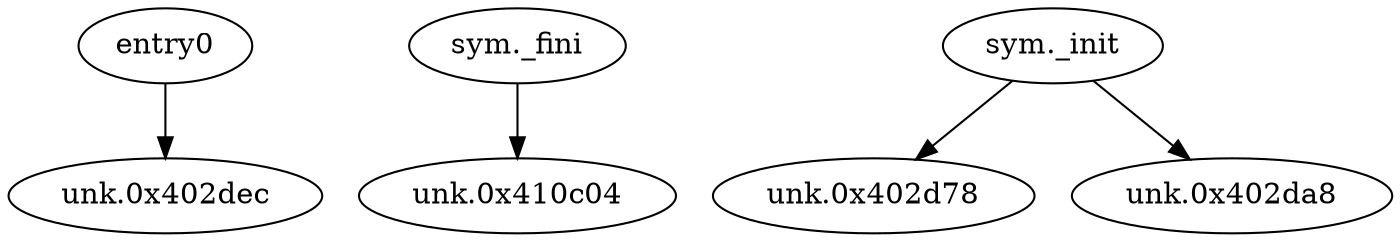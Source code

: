 digraph code {
  "0x00402de0" [label="entry0"];
  "0x00402de0" -> "0x00402dec";
  "0x00402dec" [label="unk.0x402dec"];
  "0x00410be0" [label="sym._fini"];
  "0x00410be0" -> "0x00410c04";
  "0x00410c04" [label="unk.0x410c04"];
  "0x00402d54" [label="sym._init"];
  "0x00402d54" -> "0x00402d78";
  "0x00402d78" [label="unk.0x402d78"];
  "0x00402d54" -> "0x00402da8";
  "0x00402da8" [label="unk.0x402da8"];
}